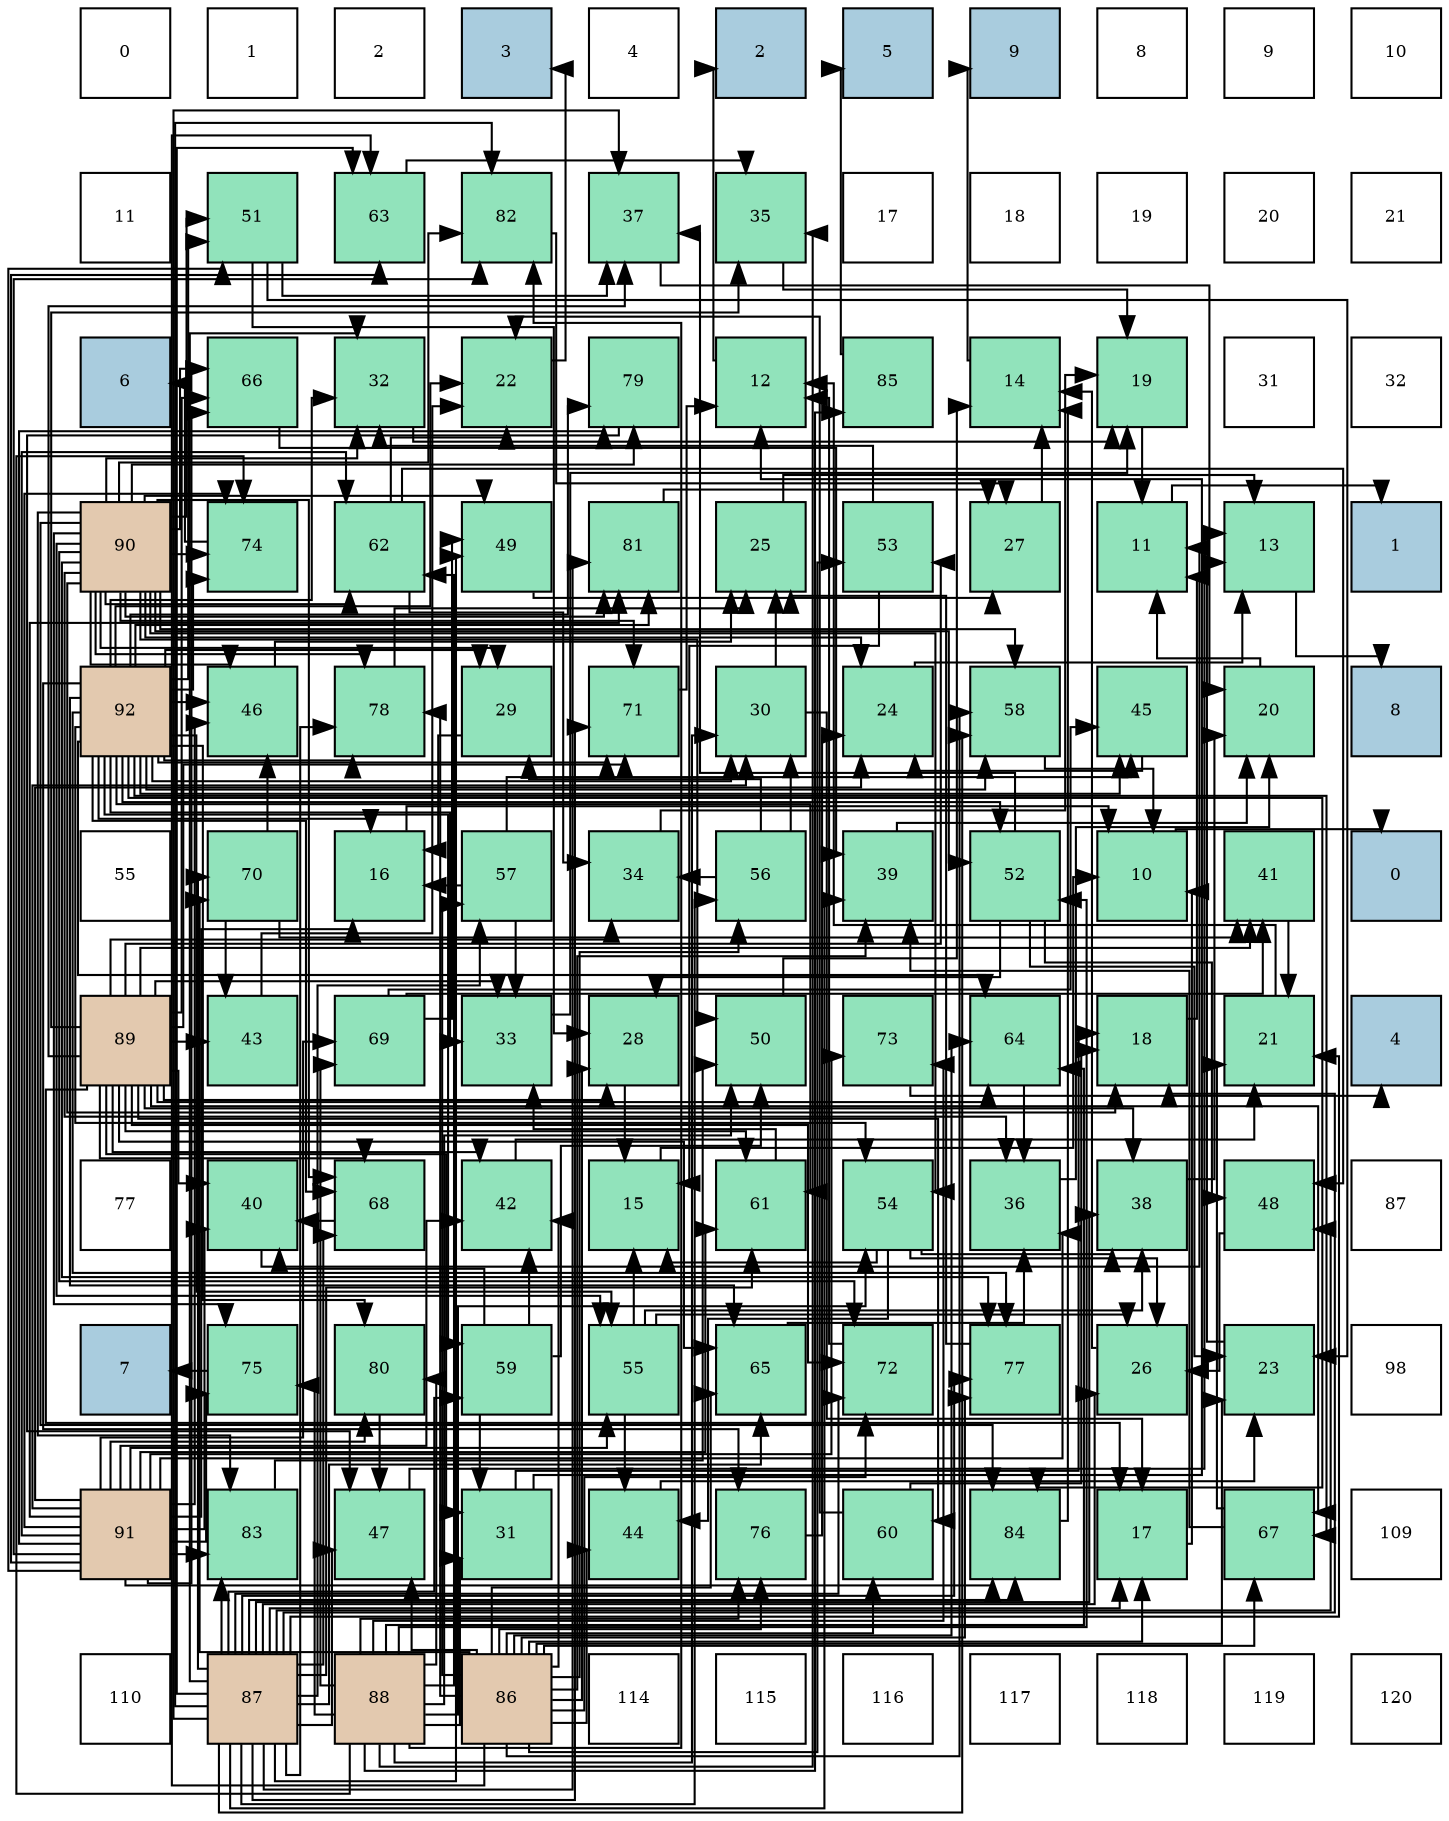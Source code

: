 digraph layout{
 rankdir=TB;
 splines=ortho;
 node [style=filled shape=square fixedsize=true width=0.6];
0[label="0", fontsize=8, fillcolor="#ffffff"];
1[label="1", fontsize=8, fillcolor="#ffffff"];
2[label="2", fontsize=8, fillcolor="#ffffff"];
3[label="3", fontsize=8, fillcolor="#a9ccde"];
4[label="4", fontsize=8, fillcolor="#ffffff"];
5[label="2", fontsize=8, fillcolor="#a9ccde"];
6[label="5", fontsize=8, fillcolor="#a9ccde"];
7[label="9", fontsize=8, fillcolor="#a9ccde"];
8[label="8", fontsize=8, fillcolor="#ffffff"];
9[label="9", fontsize=8, fillcolor="#ffffff"];
10[label="10", fontsize=8, fillcolor="#ffffff"];
11[label="11", fontsize=8, fillcolor="#ffffff"];
12[label="51", fontsize=8, fillcolor="#91e3bb"];
13[label="63", fontsize=8, fillcolor="#91e3bb"];
14[label="82", fontsize=8, fillcolor="#91e3bb"];
15[label="37", fontsize=8, fillcolor="#91e3bb"];
16[label="35", fontsize=8, fillcolor="#91e3bb"];
17[label="17", fontsize=8, fillcolor="#ffffff"];
18[label="18", fontsize=8, fillcolor="#ffffff"];
19[label="19", fontsize=8, fillcolor="#ffffff"];
20[label="20", fontsize=8, fillcolor="#ffffff"];
21[label="21", fontsize=8, fillcolor="#ffffff"];
22[label="6", fontsize=8, fillcolor="#a9ccde"];
23[label="66", fontsize=8, fillcolor="#91e3bb"];
24[label="32", fontsize=8, fillcolor="#91e3bb"];
25[label="22", fontsize=8, fillcolor="#91e3bb"];
26[label="79", fontsize=8, fillcolor="#91e3bb"];
27[label="12", fontsize=8, fillcolor="#91e3bb"];
28[label="85", fontsize=8, fillcolor="#91e3bb"];
29[label="14", fontsize=8, fillcolor="#91e3bb"];
30[label="19", fontsize=8, fillcolor="#91e3bb"];
31[label="31", fontsize=8, fillcolor="#ffffff"];
32[label="32", fontsize=8, fillcolor="#ffffff"];
33[label="90", fontsize=8, fillcolor="#e3c9af"];
34[label="74", fontsize=8, fillcolor="#91e3bb"];
35[label="62", fontsize=8, fillcolor="#91e3bb"];
36[label="49", fontsize=8, fillcolor="#91e3bb"];
37[label="81", fontsize=8, fillcolor="#91e3bb"];
38[label="25", fontsize=8, fillcolor="#91e3bb"];
39[label="53", fontsize=8, fillcolor="#91e3bb"];
40[label="27", fontsize=8, fillcolor="#91e3bb"];
41[label="11", fontsize=8, fillcolor="#91e3bb"];
42[label="13", fontsize=8, fillcolor="#91e3bb"];
43[label="1", fontsize=8, fillcolor="#a9ccde"];
44[label="92", fontsize=8, fillcolor="#e3c9af"];
45[label="46", fontsize=8, fillcolor="#91e3bb"];
46[label="78", fontsize=8, fillcolor="#91e3bb"];
47[label="29", fontsize=8, fillcolor="#91e3bb"];
48[label="71", fontsize=8, fillcolor="#91e3bb"];
49[label="30", fontsize=8, fillcolor="#91e3bb"];
50[label="24", fontsize=8, fillcolor="#91e3bb"];
51[label="58", fontsize=8, fillcolor="#91e3bb"];
52[label="45", fontsize=8, fillcolor="#91e3bb"];
53[label="20", fontsize=8, fillcolor="#91e3bb"];
54[label="8", fontsize=8, fillcolor="#a9ccde"];
55[label="55", fontsize=8, fillcolor="#ffffff"];
56[label="70", fontsize=8, fillcolor="#91e3bb"];
57[label="16", fontsize=8, fillcolor="#91e3bb"];
58[label="57", fontsize=8, fillcolor="#91e3bb"];
59[label="34", fontsize=8, fillcolor="#91e3bb"];
60[label="56", fontsize=8, fillcolor="#91e3bb"];
61[label="39", fontsize=8, fillcolor="#91e3bb"];
62[label="52", fontsize=8, fillcolor="#91e3bb"];
63[label="10", fontsize=8, fillcolor="#91e3bb"];
64[label="41", fontsize=8, fillcolor="#91e3bb"];
65[label="0", fontsize=8, fillcolor="#a9ccde"];
66[label="89", fontsize=8, fillcolor="#e3c9af"];
67[label="43", fontsize=8, fillcolor="#91e3bb"];
68[label="69", fontsize=8, fillcolor="#91e3bb"];
69[label="33", fontsize=8, fillcolor="#91e3bb"];
70[label="28", fontsize=8, fillcolor="#91e3bb"];
71[label="50", fontsize=8, fillcolor="#91e3bb"];
72[label="73", fontsize=8, fillcolor="#91e3bb"];
73[label="64", fontsize=8, fillcolor="#91e3bb"];
74[label="18", fontsize=8, fillcolor="#91e3bb"];
75[label="21", fontsize=8, fillcolor="#91e3bb"];
76[label="4", fontsize=8, fillcolor="#a9ccde"];
77[label="77", fontsize=8, fillcolor="#ffffff"];
78[label="40", fontsize=8, fillcolor="#91e3bb"];
79[label="68", fontsize=8, fillcolor="#91e3bb"];
80[label="42", fontsize=8, fillcolor="#91e3bb"];
81[label="15", fontsize=8, fillcolor="#91e3bb"];
82[label="61", fontsize=8, fillcolor="#91e3bb"];
83[label="54", fontsize=8, fillcolor="#91e3bb"];
84[label="36", fontsize=8, fillcolor="#91e3bb"];
85[label="38", fontsize=8, fillcolor="#91e3bb"];
86[label="48", fontsize=8, fillcolor="#91e3bb"];
87[label="87", fontsize=8, fillcolor="#ffffff"];
88[label="7", fontsize=8, fillcolor="#a9ccde"];
89[label="75", fontsize=8, fillcolor="#91e3bb"];
90[label="80", fontsize=8, fillcolor="#91e3bb"];
91[label="59", fontsize=8, fillcolor="#91e3bb"];
92[label="55", fontsize=8, fillcolor="#91e3bb"];
93[label="65", fontsize=8, fillcolor="#91e3bb"];
94[label="72", fontsize=8, fillcolor="#91e3bb"];
95[label="77", fontsize=8, fillcolor="#91e3bb"];
96[label="26", fontsize=8, fillcolor="#91e3bb"];
97[label="23", fontsize=8, fillcolor="#91e3bb"];
98[label="98", fontsize=8, fillcolor="#ffffff"];
99[label="91", fontsize=8, fillcolor="#e3c9af"];
100[label="83", fontsize=8, fillcolor="#91e3bb"];
101[label="47", fontsize=8, fillcolor="#91e3bb"];
102[label="31", fontsize=8, fillcolor="#91e3bb"];
103[label="44", fontsize=8, fillcolor="#91e3bb"];
104[label="76", fontsize=8, fillcolor="#91e3bb"];
105[label="60", fontsize=8, fillcolor="#91e3bb"];
106[label="84", fontsize=8, fillcolor="#91e3bb"];
107[label="17", fontsize=8, fillcolor="#91e3bb"];
108[label="67", fontsize=8, fillcolor="#91e3bb"];
109[label="109", fontsize=8, fillcolor="#ffffff"];
110[label="110", fontsize=8, fillcolor="#ffffff"];
111[label="87", fontsize=8, fillcolor="#e3c9af"];
112[label="88", fontsize=8, fillcolor="#e3c9af"];
113[label="86", fontsize=8, fillcolor="#e3c9af"];
114[label="114", fontsize=8, fillcolor="#ffffff"];
115[label="115", fontsize=8, fillcolor="#ffffff"];
116[label="116", fontsize=8, fillcolor="#ffffff"];
117[label="117", fontsize=8, fillcolor="#ffffff"];
118[label="118", fontsize=8, fillcolor="#ffffff"];
119[label="119", fontsize=8, fillcolor="#ffffff"];
120[label="120", fontsize=8, fillcolor="#ffffff"];
edge [constraint=false, style=vis];63 -> 65;
41 -> 43;
27 -> 5;
42 -> 54;
29 -> 7;
81 -> 63;
57 -> 63;
107 -> 63;
74 -> 41;
30 -> 41;
53 -> 41;
75 -> 27;
25 -> 3;
97 -> 42;
50 -> 42;
38 -> 42;
96 -> 29;
40 -> 29;
70 -> 81;
47 -> 57;
49 -> 107;
49 -> 38;
102 -> 27;
102 -> 74;
24 -> 30;
69 -> 30;
59 -> 30;
16 -> 30;
84 -> 53;
15 -> 53;
85 -> 53;
61 -> 53;
78 -> 41;
64 -> 75;
80 -> 75;
67 -> 25;
103 -> 97;
52 -> 50;
45 -> 38;
101 -> 42;
86 -> 96;
36 -> 40;
71 -> 29;
12 -> 97;
12 -> 70;
12 -> 15;
62 -> 97;
62 -> 70;
62 -> 15;
62 -> 86;
39 -> 81;
39 -> 24;
83 -> 81;
83 -> 96;
83 -> 85;
83 -> 103;
92 -> 81;
92 -> 96;
92 -> 85;
92 -> 103;
60 -> 47;
60 -> 49;
60 -> 59;
58 -> 57;
58 -> 69;
58 -> 52;
51 -> 63;
91 -> 102;
91 -> 78;
91 -> 80;
91 -> 71;
105 -> 74;
105 -> 25;
82 -> 69;
35 -> 25;
35 -> 59;
35 -> 86;
13 -> 16;
73 -> 84;
93 -> 84;
23 -> 61;
108 -> 75;
108 -> 61;
79 -> 78;
68 -> 64;
68 -> 52;
68 -> 36;
56 -> 64;
56 -> 67;
56 -> 45;
48 -> 27;
94 -> 27;
72 -> 76;
34 -> 22;
89 -> 88;
104 -> 50;
95 -> 38;
46 -> 38;
26 -> 101;
90 -> 101;
37 -> 40;
14 -> 40;
100 -> 71;
106 -> 29;
28 -> 6;
113 -> 107;
113 -> 97;
113 -> 70;
113 -> 61;
113 -> 80;
113 -> 103;
113 -> 101;
113 -> 39;
113 -> 60;
113 -> 58;
113 -> 51;
113 -> 105;
113 -> 13;
113 -> 73;
113 -> 93;
113 -> 108;
113 -> 56;
113 -> 94;
113 -> 104;
113 -> 95;
113 -> 46;
111 -> 107;
111 -> 74;
111 -> 75;
111 -> 96;
111 -> 24;
111 -> 15;
111 -> 85;
111 -> 61;
111 -> 101;
111 -> 86;
111 -> 36;
111 -> 60;
111 -> 58;
111 -> 51;
111 -> 91;
111 -> 82;
111 -> 13;
111 -> 93;
111 -> 79;
111 -> 56;
111 -> 48;
111 -> 94;
111 -> 95;
111 -> 46;
111 -> 37;
111 -> 14;
111 -> 100;
111 -> 106;
112 -> 49;
112 -> 102;
112 -> 16;
112 -> 71;
112 -> 62;
112 -> 83;
112 -> 35;
112 -> 73;
112 -> 68;
112 -> 72;
112 -> 34;
112 -> 89;
112 -> 104;
112 -> 90;
112 -> 14;
112 -> 28;
66 -> 107;
66 -> 70;
66 -> 102;
66 -> 69;
66 -> 59;
66 -> 16;
66 -> 15;
66 -> 85;
66 -> 78;
66 -> 64;
66 -> 80;
66 -> 67;
66 -> 39;
66 -> 105;
66 -> 82;
66 -> 73;
66 -> 93;
66 -> 23;
66 -> 108;
66 -> 79;
66 -> 48;
66 -> 94;
33 -> 74;
33 -> 50;
33 -> 47;
33 -> 24;
33 -> 84;
33 -> 45;
33 -> 36;
33 -> 71;
33 -> 12;
33 -> 62;
33 -> 83;
33 -> 92;
33 -> 51;
33 -> 35;
33 -> 23;
33 -> 79;
33 -> 48;
33 -> 94;
33 -> 34;
33 -> 89;
33 -> 95;
33 -> 46;
33 -> 26;
33 -> 37;
33 -> 14;
33 -> 100;
33 -> 106;
99 -> 57;
99 -> 50;
99 -> 49;
99 -> 84;
99 -> 78;
99 -> 80;
99 -> 45;
99 -> 12;
99 -> 92;
99 -> 82;
99 -> 35;
99 -> 13;
99 -> 23;
99 -> 68;
99 -> 72;
99 -> 34;
99 -> 89;
99 -> 26;
99 -> 90;
99 -> 37;
99 -> 14;
99 -> 100;
99 -> 106;
44 -> 57;
44 -> 25;
44 -> 47;
44 -> 49;
44 -> 24;
44 -> 69;
44 -> 52;
44 -> 45;
44 -> 12;
44 -> 62;
44 -> 83;
44 -> 92;
44 -> 51;
44 -> 91;
44 -> 82;
44 -> 73;
44 -> 93;
44 -> 108;
44 -> 79;
44 -> 48;
44 -> 34;
44 -> 104;
44 -> 95;
44 -> 46;
44 -> 26;
44 -> 90;
44 -> 37;
44 -> 106;
edge [constraint=true, style=invis];
0 -> 11 -> 22 -> 33 -> 44 -> 55 -> 66 -> 77 -> 88 -> 99 -> 110;
1 -> 12 -> 23 -> 34 -> 45 -> 56 -> 67 -> 78 -> 89 -> 100 -> 111;
2 -> 13 -> 24 -> 35 -> 46 -> 57 -> 68 -> 79 -> 90 -> 101 -> 112;
3 -> 14 -> 25 -> 36 -> 47 -> 58 -> 69 -> 80 -> 91 -> 102 -> 113;
4 -> 15 -> 26 -> 37 -> 48 -> 59 -> 70 -> 81 -> 92 -> 103 -> 114;
5 -> 16 -> 27 -> 38 -> 49 -> 60 -> 71 -> 82 -> 93 -> 104 -> 115;
6 -> 17 -> 28 -> 39 -> 50 -> 61 -> 72 -> 83 -> 94 -> 105 -> 116;
7 -> 18 -> 29 -> 40 -> 51 -> 62 -> 73 -> 84 -> 95 -> 106 -> 117;
8 -> 19 -> 30 -> 41 -> 52 -> 63 -> 74 -> 85 -> 96 -> 107 -> 118;
9 -> 20 -> 31 -> 42 -> 53 -> 64 -> 75 -> 86 -> 97 -> 108 -> 119;
10 -> 21 -> 32 -> 43 -> 54 -> 65 -> 76 -> 87 -> 98 -> 109 -> 120;
rank = same {0 -> 1 -> 2 -> 3 -> 4 -> 5 -> 6 -> 7 -> 8 -> 9 -> 10};
rank = same {11 -> 12 -> 13 -> 14 -> 15 -> 16 -> 17 -> 18 -> 19 -> 20 -> 21};
rank = same {22 -> 23 -> 24 -> 25 -> 26 -> 27 -> 28 -> 29 -> 30 -> 31 -> 32};
rank = same {33 -> 34 -> 35 -> 36 -> 37 -> 38 -> 39 -> 40 -> 41 -> 42 -> 43};
rank = same {44 -> 45 -> 46 -> 47 -> 48 -> 49 -> 50 -> 51 -> 52 -> 53 -> 54};
rank = same {55 -> 56 -> 57 -> 58 -> 59 -> 60 -> 61 -> 62 -> 63 -> 64 -> 65};
rank = same {66 -> 67 -> 68 -> 69 -> 70 -> 71 -> 72 -> 73 -> 74 -> 75 -> 76};
rank = same {77 -> 78 -> 79 -> 80 -> 81 -> 82 -> 83 -> 84 -> 85 -> 86 -> 87};
rank = same {88 -> 89 -> 90 -> 91 -> 92 -> 93 -> 94 -> 95 -> 96 -> 97 -> 98};
rank = same {99 -> 100 -> 101 -> 102 -> 103 -> 104 -> 105 -> 106 -> 107 -> 108 -> 109};
rank = same {110 -> 111 -> 112 -> 113 -> 114 -> 115 -> 116 -> 117 -> 118 -> 119 -> 120};
}